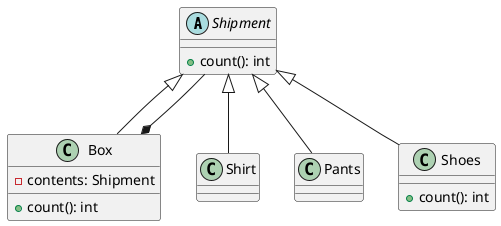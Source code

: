 @startuml

abstract class Shipment {
	+ count(): int
}

class Box extends Shipment {
	+ count(): int
	- contents: Shipment
}

class Shirt extends Shipment
class Pants extends Shipment

class Shoes extends Shipment {
	+ count(): int
}

Shipment --* Box

@enduml
